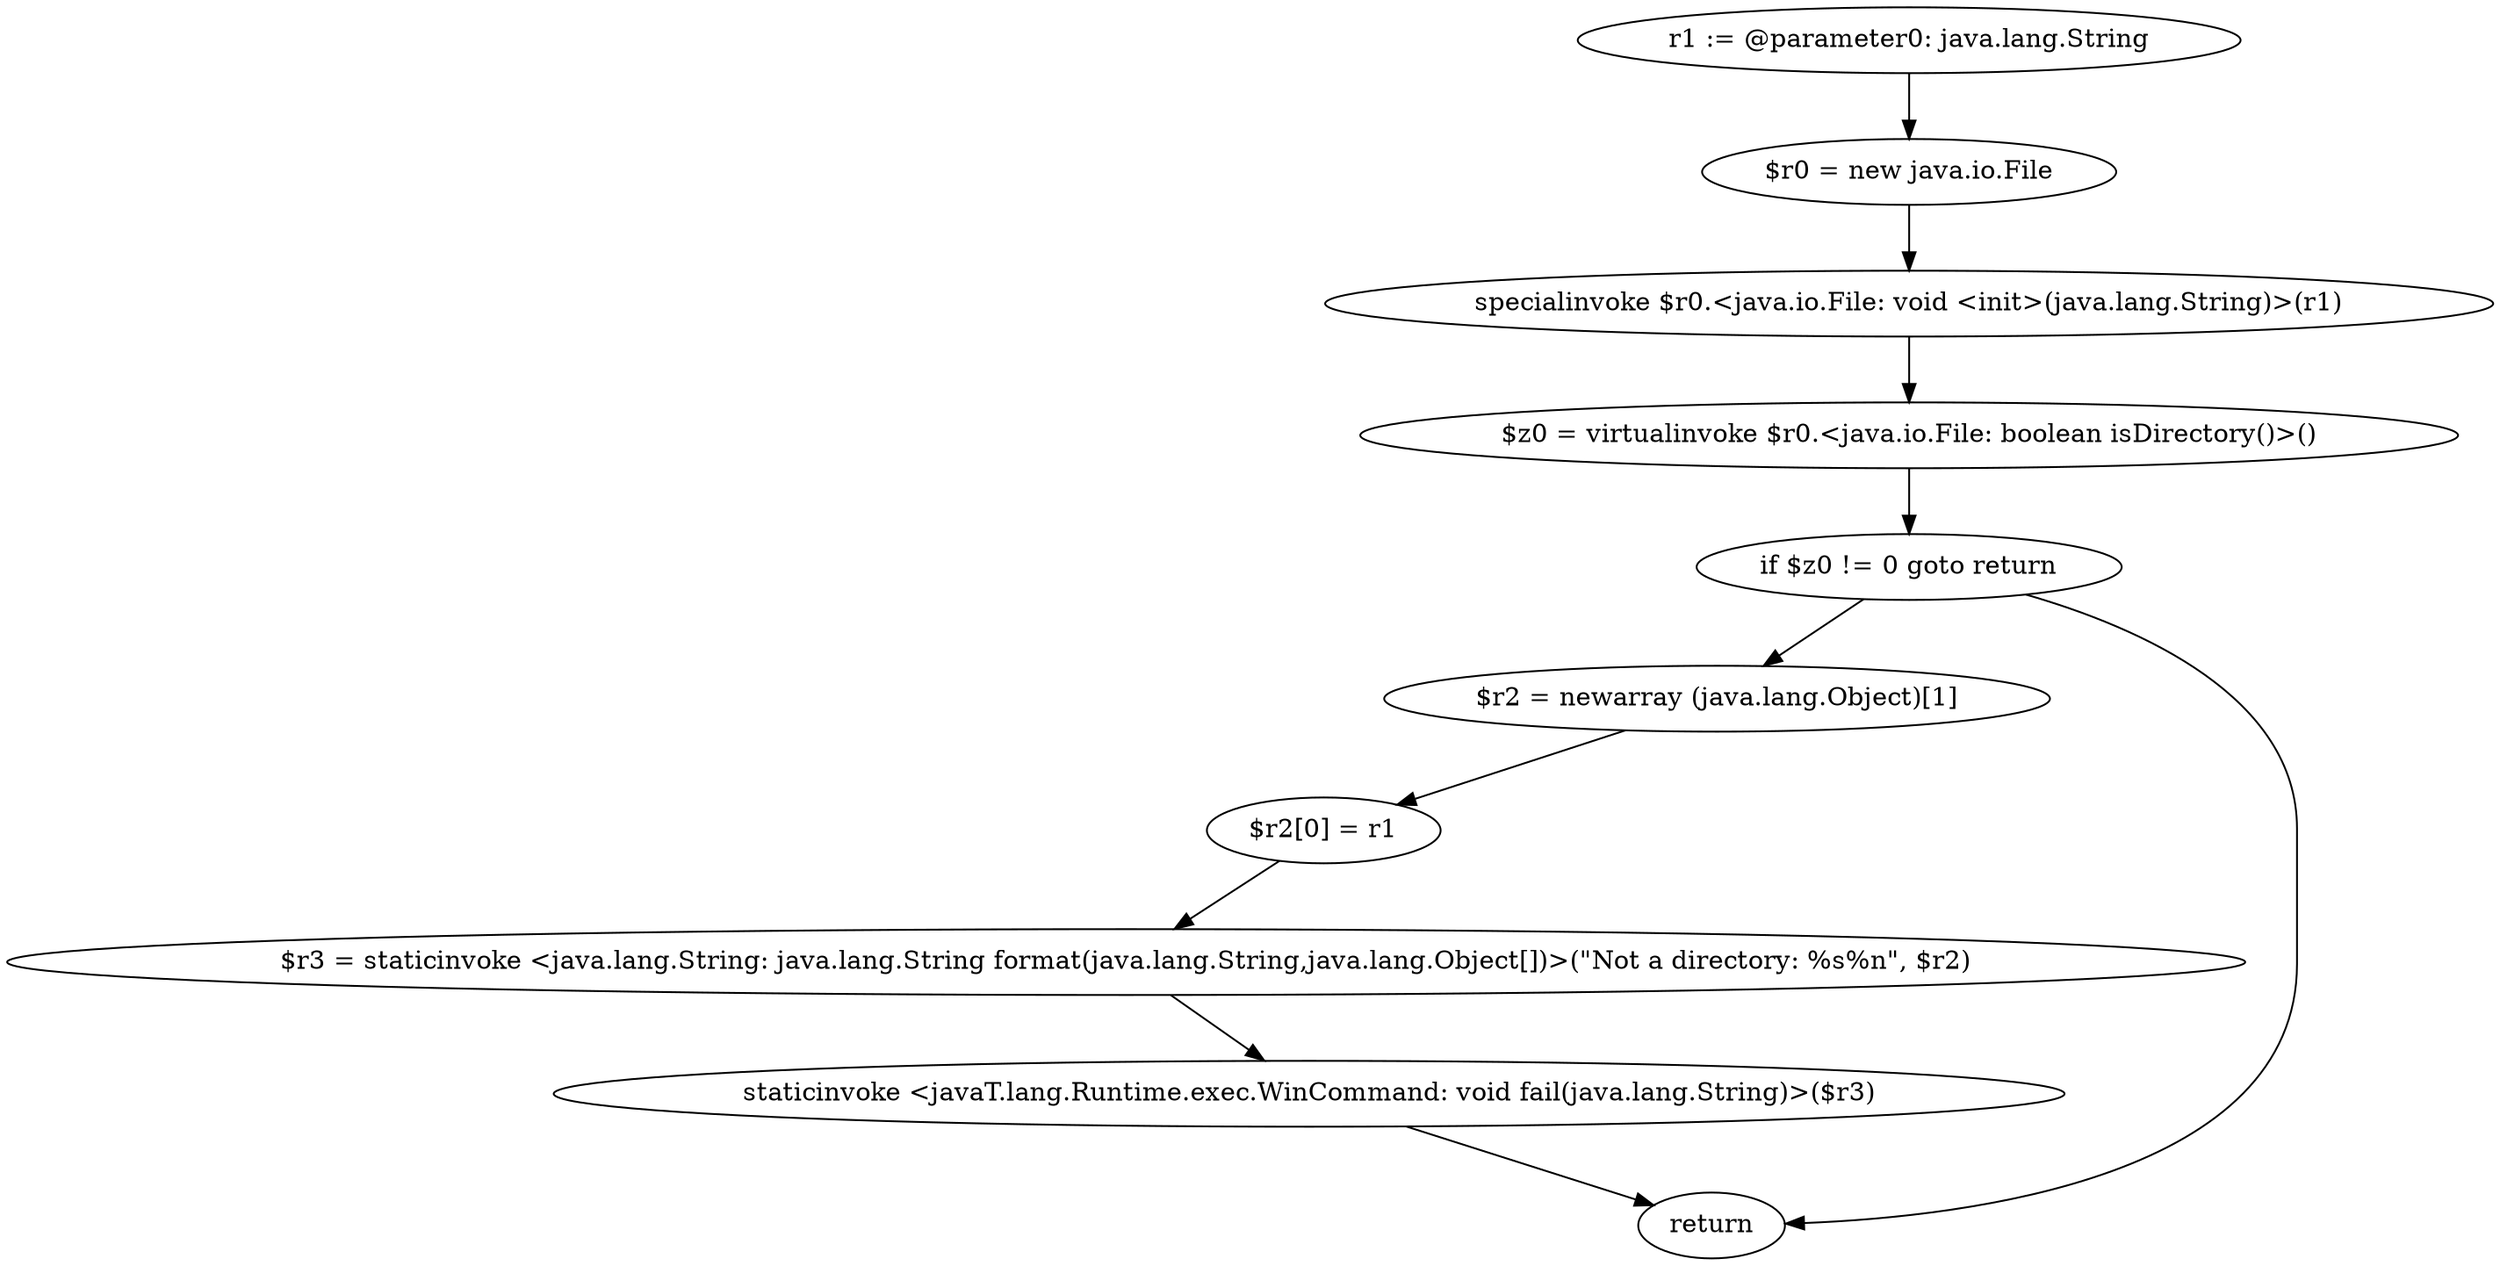 digraph "unitGraph" {
    "r1 := @parameter0: java.lang.String"
    "$r0 = new java.io.File"
    "specialinvoke $r0.<java.io.File: void <init>(java.lang.String)>(r1)"
    "$z0 = virtualinvoke $r0.<java.io.File: boolean isDirectory()>()"
    "if $z0 != 0 goto return"
    "$r2 = newarray (java.lang.Object)[1]"
    "$r2[0] = r1"
    "$r3 = staticinvoke <java.lang.String: java.lang.String format(java.lang.String,java.lang.Object[])>(\"Not a directory: %s%n\", $r2)"
    "staticinvoke <javaT.lang.Runtime.exec.WinCommand: void fail(java.lang.String)>($r3)"
    "return"
    "r1 := @parameter0: java.lang.String"->"$r0 = new java.io.File";
    "$r0 = new java.io.File"->"specialinvoke $r0.<java.io.File: void <init>(java.lang.String)>(r1)";
    "specialinvoke $r0.<java.io.File: void <init>(java.lang.String)>(r1)"->"$z0 = virtualinvoke $r0.<java.io.File: boolean isDirectory()>()";
    "$z0 = virtualinvoke $r0.<java.io.File: boolean isDirectory()>()"->"if $z0 != 0 goto return";
    "if $z0 != 0 goto return"->"$r2 = newarray (java.lang.Object)[1]";
    "if $z0 != 0 goto return"->"return";
    "$r2 = newarray (java.lang.Object)[1]"->"$r2[0] = r1";
    "$r2[0] = r1"->"$r3 = staticinvoke <java.lang.String: java.lang.String format(java.lang.String,java.lang.Object[])>(\"Not a directory: %s%n\", $r2)";
    "$r3 = staticinvoke <java.lang.String: java.lang.String format(java.lang.String,java.lang.Object[])>(\"Not a directory: %s%n\", $r2)"->"staticinvoke <javaT.lang.Runtime.exec.WinCommand: void fail(java.lang.String)>($r3)";
    "staticinvoke <javaT.lang.Runtime.exec.WinCommand: void fail(java.lang.String)>($r3)"->"return";
}
